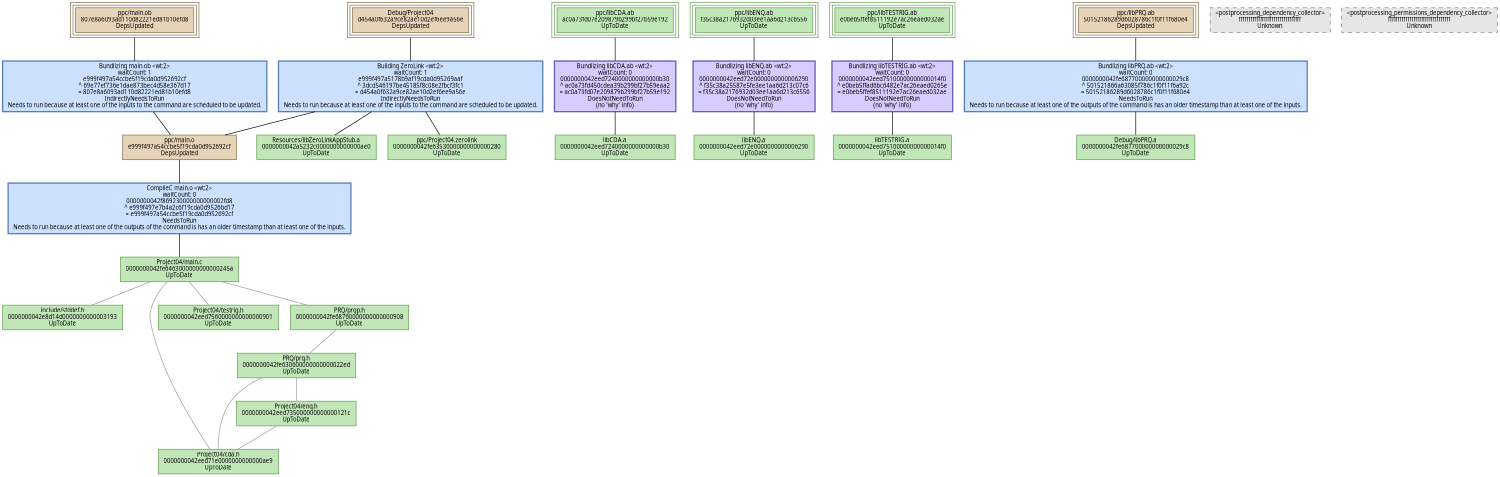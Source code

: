 digraph Project04 {
   size = "10.000000,8.500000";
   concentrate = false;

   node [ shape = box, style = filled, color = "0.3 0.5 0.6", fillcolor = "0.3 0.2 0.9", fontname = "Monaco", fontsize = "9" ];
   n00001 [ label = "Debug/Project04\nd454a0f632a9ce82ae10d2ef6ee9a56e\nDepsUpdated", color = "0.1 0.5 0.5", fillcolor = "0.1 0.2 0.9", peripheries = 3 ];
   n00002 [ label = "ppc/main.o\ne999f497a54ccbe5f19cda0d952692cf\nDepsUpdated", color = "0.1 0.5 0.5", fillcolor = "0.1 0.2 0.9" ];
   n00003 [ label = "Project04/main.c\n0000000042fe6463000000000000245a\nUpToDate" ];
   n00004 [ label = "ppc/main.ob\n807e8a6093ad110d82221ed81b10efd8\nDepsUpdated", color = "0.1 0.5 0.5", fillcolor = "0.1 0.2 0.9", peripheries = 3 ];
   n00005 [ label = "Resources/libZeroLinkAppStub.a\n0000000042a5232c0000000000000ae0\nUpToDate" ];
   n00006 [ label = "ppc/libCDA.ab\nac0a73fd07e209879b299bf27b59e192\nUpToDate", peripheries = 3 ];
   n00007 [ label = "libCDA.a\n0000000042eed7240000000000000b30\nUpToDate" ];
   n00008 [ label = "ppc/libENQ.ab\nf35c38a2176932d03ee1aa6d213c6556\nUpToDate", peripheries = 3 ];
   n00009 [ label = "libENQ.a\n0000000042eed72e0000000000006290\nUpToDate" ];
   n00010 [ label = "ppc/libTESTRIG.ab\ne0beb5ffef8511192e7ac26eaed032ae\nUpToDate", peripheries = 3 ];
   n00011 [ label = "libTESTRIG.a\n0000000042eed75100000000000014f0\nUpToDate" ];
   n00012 [ label = "ppc/libPRQ.ab\n50152186289d6028786c1f0f11f680e4\nDepsUpdated", color = "0.1 0.5 0.5", fillcolor = "0.1 0.2 0.9", peripheries = 3 ];
   n00013 [ label = "Debug/libPRQ.a\n0000000042fe687700000000000029c8\nUpToDate" ];
   n00014 [ label = "ppc/Project04.zerolink\n0000000042fe63530000000000000280\nUpToDate" ];
   n00015 [ label = "<postprocessing_dependency_collector>\nffffffffffffffffffffffffffffffff\nUnknown", color = "0.0 0.0 0.5", fillcolor = "0.0 0.0 0.9", style = "filled,dashed" ];
   n00016 [ label = "<postprocessing_permissions_dependency_collector>\nffffffffffffffffffffffffffffffff\nUnknown", color = "0.0 0.0 0.5", fillcolor = "0.0 0.0 0.9", style = "filled,dashed" ];
   n00017 [ label = "include/stddef.h\n0000000042e8d14d0000000000003193\nUpToDate" ];
   n00018 [ label = "Project04/cda.h\n0000000042eed71e0000000000000ae9\nUpToDate" ];
   n00019 [ label = "Project04/testrig.h\n0000000042eed7560000000000000901\nUpToDate" ];
   n00020 [ label = "PRQ/prqp.h\n0000000042fe68760000000000000908\nUpToDate" ];
   n00021 [ label = "PRQ/prq.h\n0000000042fe630600000000000022ed\nUpToDate" ];
   n00022 [ label = "Project04/enq.h\n0000000042eed735000000000000121c\nUpToDate" ];

   node [ shape = box, style = "filled,bold", color = "0.7 0.5 0.7", fillcolor = "0.7 0.2 1.0", fontname = "Monaco", fontsize = "9" ];
   c00001 [ label = "CompileC main.o <wt:2>\nwaitCount: 0\n0000000042f869230000000000002fd8\n^ e999f497e7b4a2c6f19cda0d9526bd17\n= e999f497a54ccbe5f19cda0d952692cf\nNeedsToRun\nNeeds to run because at least one of the outputs of the command is has an older timestamp than at least one of the inputs.", color = "0.6 0.5 0.7", fillcolor = "0.6 0.2 1.0" ];
   c00002 [ label = "Bundlizing main.ob <wt:2>\nwaitCount: 1\ne999f497a54ccbe5f19cda0d952692cf\n^ 69e77ef736e1dae873bec4d58e367d17\n= 807e8a6093ad110d82221ed81b10efd8\nIndirectlyNeedsToRun\nNeeds to run because at least one of the inputs to the command are scheduled to be updated.", color = "0.6 0.5 0.7", fillcolor = "0.6 0.2 1.0" ];
   c00003 [ label = "Building ZeroLink <wt:2>\nwaitCount: 1\ne999f497a5178b9af19cda0d95269aaf\n^ 3dcd546197be45185f8c08e2fbcf3fc1\n= d454a0f632a9ce82ae10d2ef6ee9a56e\nIndirectlyNeedsToRun\nNeeds to run because at least one of the inputs to the command are scheduled to be updated.", color = "0.6 0.5 0.7", fillcolor = "0.6 0.2 1.0" ];
   c00004 [ label = "Bundlizing libCDA.ab <wt:2>\nwaitCount: 0\n0000000042eed7240000000000000b30\n^ ac0a73fd450cdea39b299bf27b59eaa2\n= ac0a73fd07e209879b299bf27b59e192\nDoesNotNeedToRun\n(no 'why' info)" ];
   c00005 [ label = "Bundlizing libENQ.ab <wt:2>\nwaitCount: 0\n0000000042eed72e0000000000006290\n^ f35c38a25587e5fe3ee1aa6d213c07c6\n= f35c38a2176932d03ee1aa6d213c6556\nDoesNotNeedToRun\n(no 'why' info)" ];
   c00006 [ label = "Bundlizing libTESTRIG.ab <wt:2>\nwaitCount: 0\n0000000042eed75100000000000014f0\n^ e0beb5ffad6bc6482e7ac26eaed0265e\n= e0beb5ffef8511192e7ac26eaed032ae\nDoesNotNeedToRun\n(no 'why' info)" ];
   c00007 [ label = "Bundlizing libPRQ.ab <wt:2>\nwaitCount: 0\n0000000042fe687700000000000029c8\n^ 501521866a63085f786c1f0f11f6a92c\n= 50152186289d6028786c1f0f11f680e4\nNeedsToRun\nNeeds to run because at least one of the outputs of the command is has an older timestamp than at least one of the inputs.", color = "0.6 0.5 0.7", fillcolor = "0.6 0.2 1.0" ];

   edge [ style = solid, color = black, arrowhead = none, arrowtail = normal ];
   n00001 -> { c00003 };
   n00002 -> { c00001 };
   n00004 -> { c00002 };
   n00006 -> { c00004 };
   n00008 -> { c00005 };
   n00010 -> { c00006 };
   n00012 -> { c00007 };
   c00001 -> { n00003 };
   c00002 -> { n00002 };
   c00003 -> { n00002 n00005 n00014 };
   c00004 -> { n00007 };
   c00005 -> { n00009 };
   c00006 -> { n00011 };
   c00007 -> { n00013 };

   edge [ style = solid, color = gray60, arrowhead = none, arrowtail = normal ];
   n00003 -> { n00017 n00018 n00019 n00020 };
   n00020 -> { n00021 };
   n00021 -> { n00022 n00018 };
   n00022 -> { n00018 };
}

